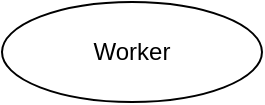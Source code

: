 <mxfile version="14.2.9" type="github">
  <diagram id="hZhgpZs_GU058HraGcmq" name="Page-1">
    <mxGraphModel dx="1422" dy="808" grid="1" gridSize="10" guides="1" tooltips="1" connect="1" arrows="1" fold="1" page="1" pageScale="1" pageWidth="850" pageHeight="1100" math="0" shadow="0">
      <root>
        <mxCell id="0" />
        <mxCell id="1" parent="0" />
        <mxCell id="U2t_4QyhruCBx18jn5Uo-1" value="Worker" style="ellipse;whiteSpace=wrap;html=1;" vertex="1" parent="1">
          <mxGeometry x="150" y="160" width="130" height="50" as="geometry" />
        </mxCell>
      </root>
    </mxGraphModel>
  </diagram>
</mxfile>
